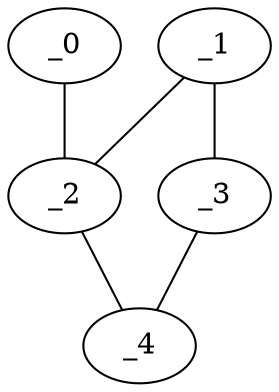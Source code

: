 graph KP1_0115 {
	_0	 [x="0.228681",
		y="2.47607"];
	_2	 [x="0.326363",
		y="1.06983"];
	_0 -- _2;
	_1	 [x="2.01699",
		y="3.31104"];
	_1 -- _2;
	_3	 [x="1.19628",
		y="1.59027"];
	_1 -- _3;
	_4	 [x="1.97826",
		y="0.895837"];
	_2 -- _4;
	_3 -- _4;
}
